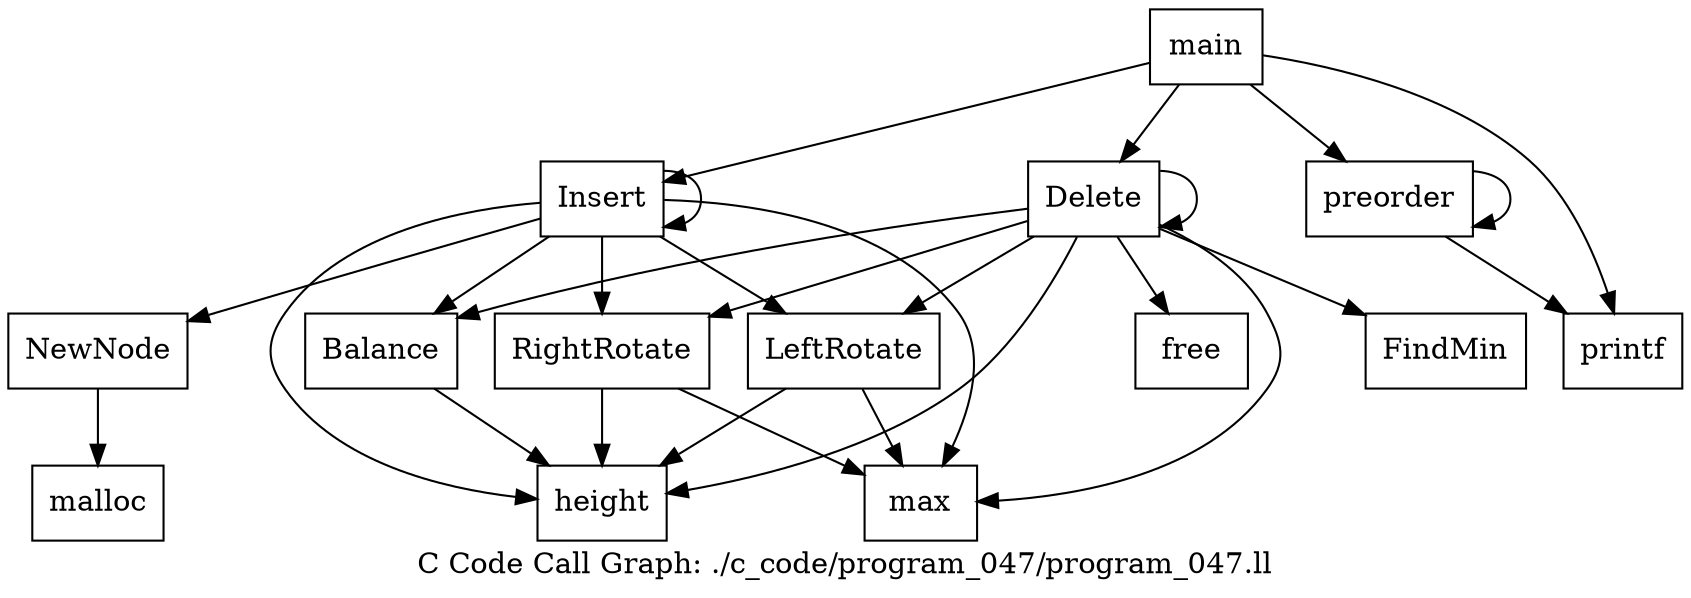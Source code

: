 digraph "C Code Call Graph: ./c_code/program_047/program_047.ll" {
	label="C Code Call Graph: ./c_code/program_047/program_047.ll";

	Node0x55a5e1328320 [shape=record,label="{NewNode}"];
	Node0x55a5e1328320 -> Node0x55a5e13292a0;
	Node0x55a5e13292a0 [shape=record,label="{malloc}"];
	Node0x55a5e1329d60 [shape=record,label="{max}"];
	Node0x55a5e132a6e0 [shape=record,label="{height}"];
	Node0x55a5e132b030 [shape=record,label="{Balance}"];
	Node0x55a5e132b030 -> Node0x55a5e132a6e0;
	Node0x55a5e132b7d0 [shape=record,label="{LeftRotate}"];
	Node0x55a5e132b7d0 -> Node0x55a5e132a6e0;
	Node0x55a5e132b7d0 -> Node0x55a5e1329d60;
	Node0x55a5e133d540 [shape=record,label="{RightRotate}"];
	Node0x55a5e133d540 -> Node0x55a5e132a6e0;
	Node0x55a5e133d540 -> Node0x55a5e1329d60;
	Node0x55a5e133d710 [shape=record,label="{preorder}"];
	Node0x55a5e133d710 -> Node0x55a5e132c260;
	Node0x55a5e133d710 -> Node0x55a5e133d710;
	Node0x55a5e132c260 [shape=record,label="{printf}"];
	Node0x55a5e132cc60 [shape=record,label="{FindMin}"];
	Node0x55a5e132de00 [shape=record,label="{Delete}"];
	Node0x55a5e132de00 -> Node0x55a5e132de00;
	Node0x55a5e132de00 -> Node0x55a5e132b7d0;
	Node0x55a5e132de00 -> Node0x55a5e132e510;
	Node0x55a5e132de00 -> Node0x55a5e133d540;
	Node0x55a5e132de00 -> Node0x55a5e132b030;
	Node0x55a5e132de00 -> Node0x55a5e132cc60;
	Node0x55a5e132de00 -> Node0x55a5e1329d60;
	Node0x55a5e132de00 -> Node0x55a5e132a6e0;
	Node0x55a5e132e510 [shape=record,label="{free}"];
	Node0x55a5e132e9d0 [shape=record,label="{Insert}"];
	Node0x55a5e132e9d0 -> Node0x55a5e1328320;
	Node0x55a5e132e9d0 -> Node0x55a5e132e9d0;
	Node0x55a5e132e9d0 -> Node0x55a5e132b7d0;
	Node0x55a5e132e9d0 -> Node0x55a5e132a6e0;
	Node0x55a5e132e9d0 -> Node0x55a5e133d540;
	Node0x55a5e132e9d0 -> Node0x55a5e1329d60;
	Node0x55a5e132e9d0 -> Node0x55a5e132b030;
	Node0x55a5e1330180 [shape=record,label="{main}"];
	Node0x55a5e1330180 -> Node0x55a5e132e9d0;
	Node0x55a5e1330180 -> Node0x55a5e133d710;
	Node0x55a5e1330180 -> Node0x55a5e132c260;
	Node0x55a5e1330180 -> Node0x55a5e132de00;
}
